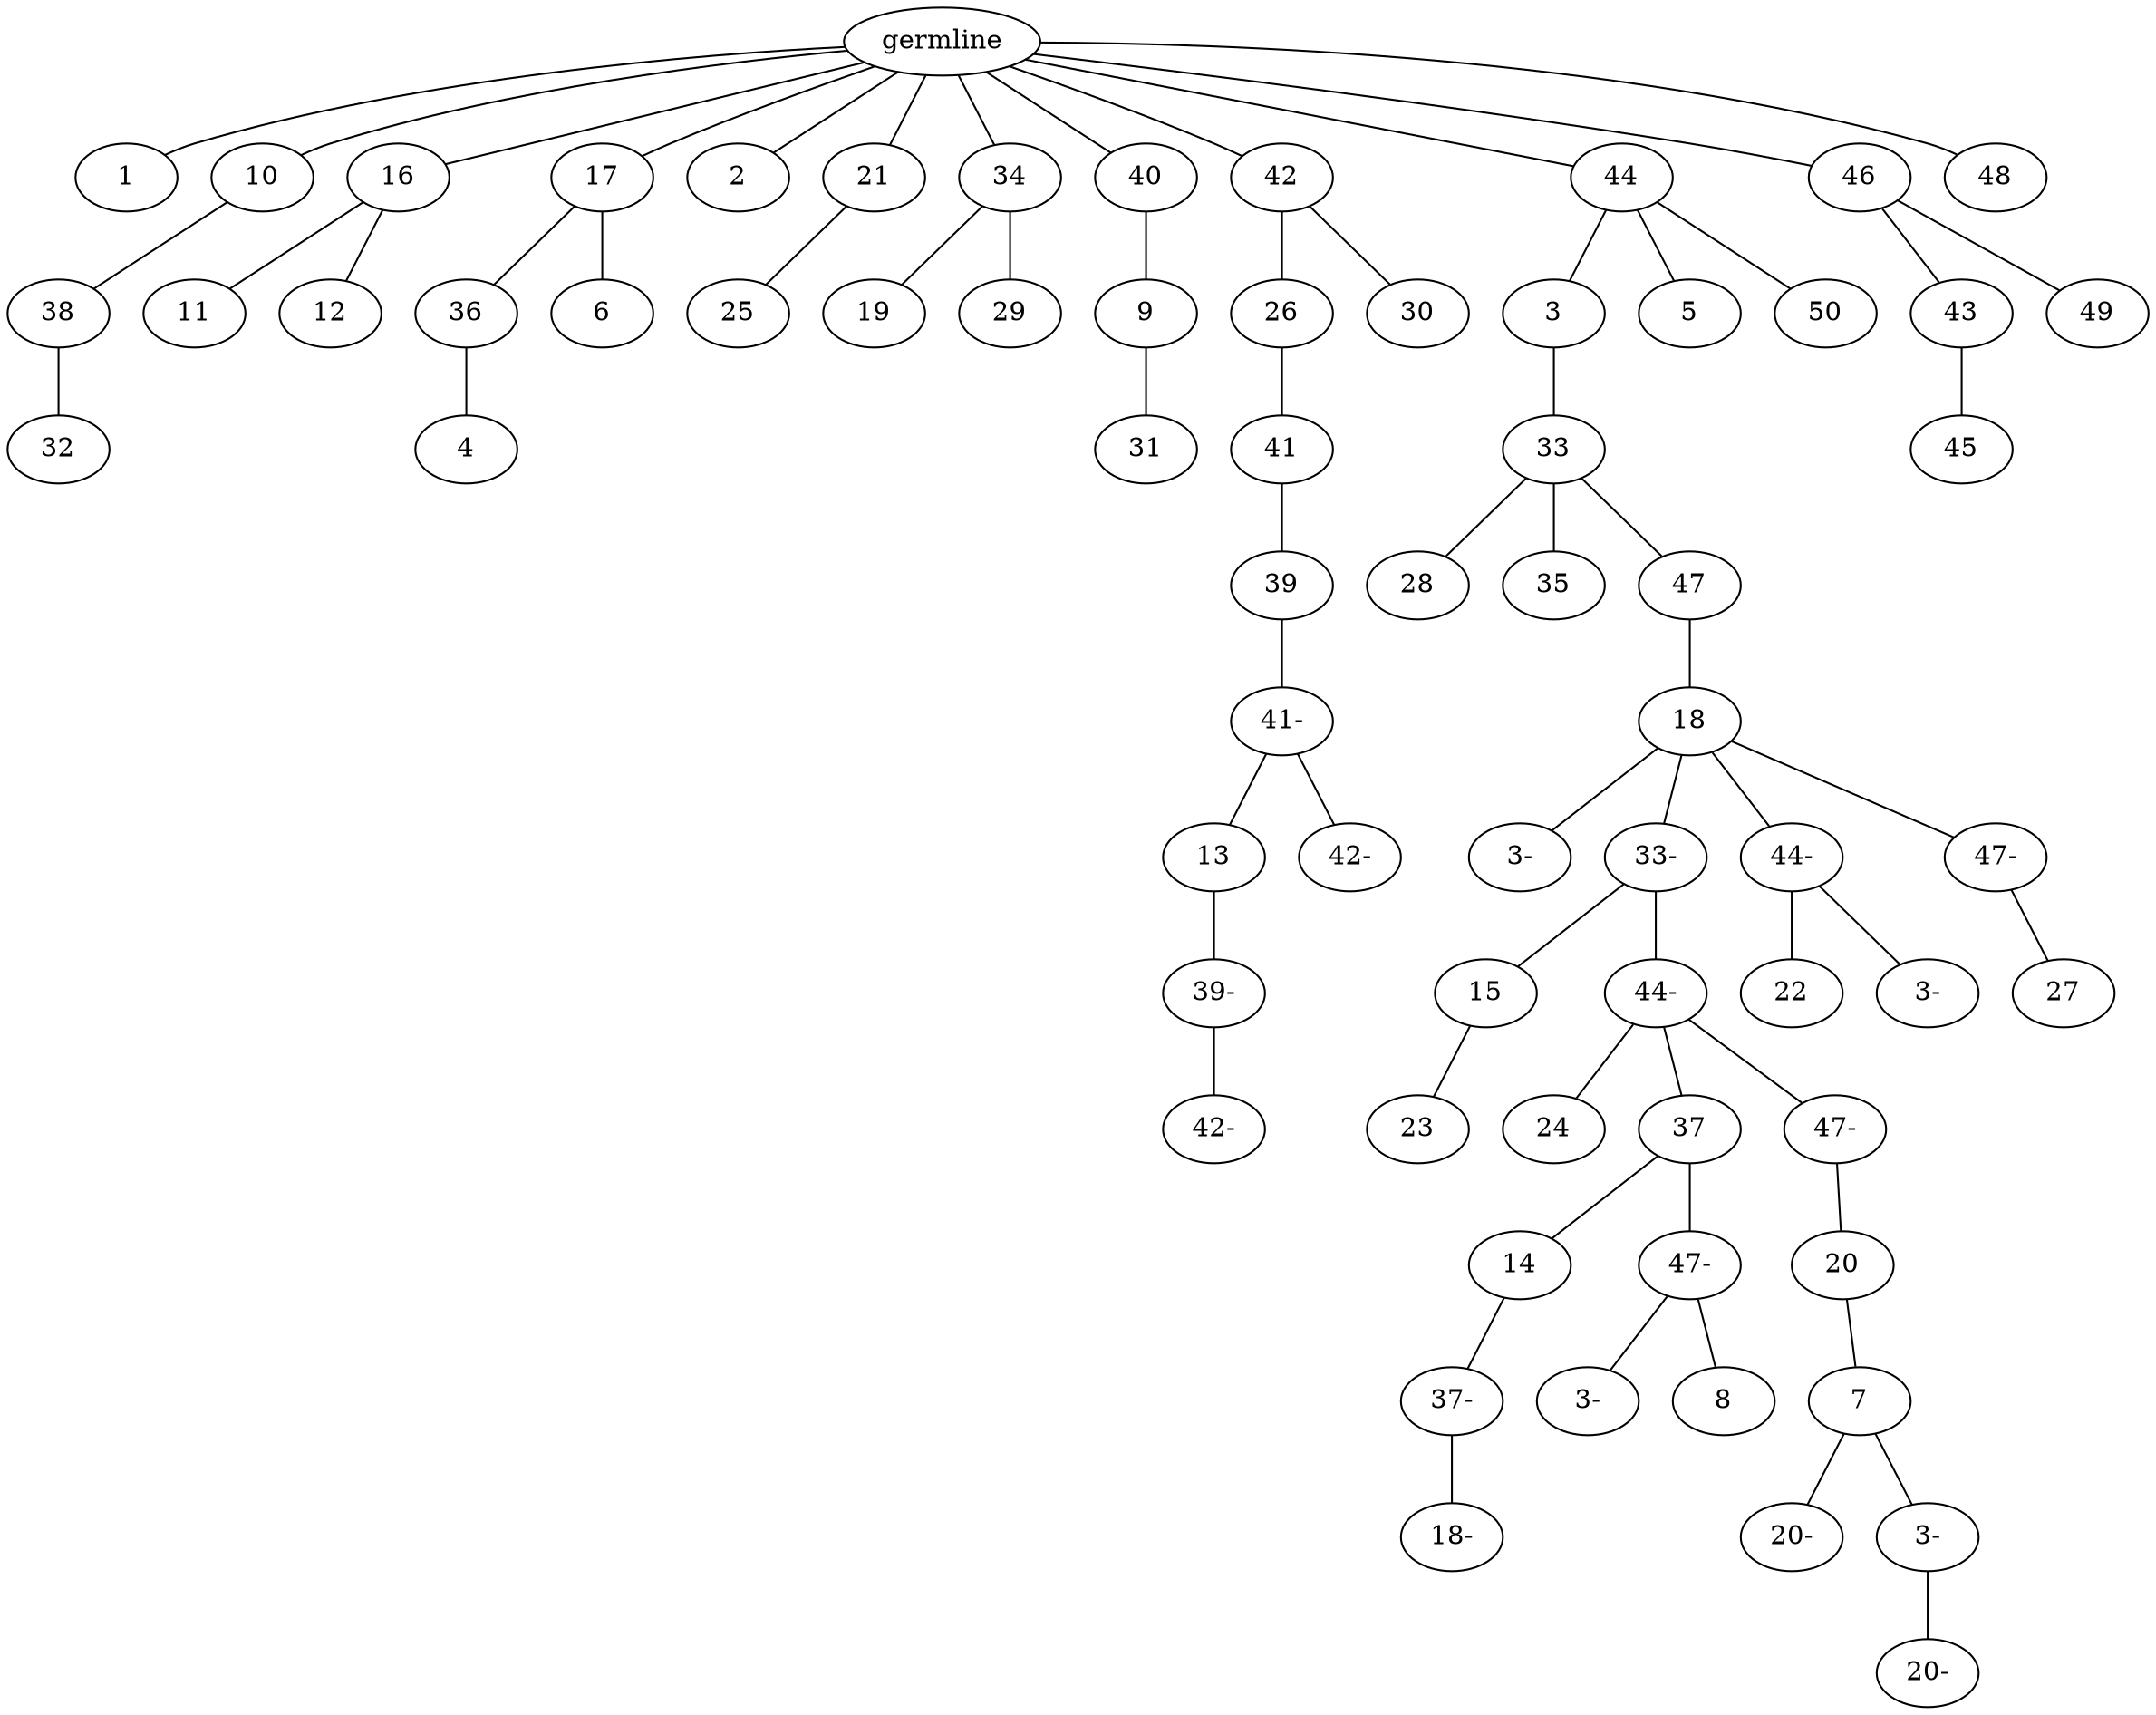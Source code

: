 graph tree {
    "140068813961008" [label="germline"];
    "140068812070432" [label="1"];
    "140068812027648" [label="10"];
    "140068812087648" [label="38"];
    "140068812089760" [label="32"];
    "140068812028896" [label="16"];
    "140068812090528" [label="11"];
    "140068812090096" [label="12"];
    "140068812090816" [label="17"];
    "140068812090048" [label="36"];
    "140068812089664" [label="4"];
    "140068812091344" [label="6"];
    "140068812091104" [label="2"];
    "140068812091008" [label="21"];
    "140068812090720" [label="25"];
    "140068812090672" [label="34"];
    "140068812090960" [label="19"];
    "140068812090912" [label="29"];
    "140068812091200" [label="40"];
    "140068812136944" [label="9"];
    "140068812136656" [label="31"];
    "140068812090336" [label="42"];
    "140068812137568" [label="26"];
    "140068812137184" [label="41"];
    "140068812137664" [label="39"];
    "140068812137952" [label="41-"];
    "140068812138240" [label="13"];
    "140068812138528" [label="39-"];
    "140068812138816" [label="42-"];
    "140068812138096" [label="42-"];
    "140068812137280" [label="30"];
    "140068812091296" [label="44"];
    "140068812136800" [label="3"];
    "140068812138480" [label="33"];
    "140068812138288" [label="28"];
    "140068812137808" [label="35"];
    "140068812136608" [label="47"];
    "140068812138336" [label="18"];
    "140068812978688" [label="3-"];
    "140068812139008" [label="33-"];
    "140068812139776" [label="15"];
    "140068812140064" [label="23"];
    "140068812139824" [label="44-"];
    "140068812140208" [label="24"];
    "140068812140400" [label="37"];
    "140068812144752" [label="14"];
    "140068812144896" [label="37-"];
    "140068812145520" [label="18-"];
    "140068812145424" [label="47-"];
    "140068812146048" [label="3-"];
    "140068812145328" [label="8"];
    "140068812140256" [label="47-"];
    "140068812146240" [label="20"];
    "140068812145856" [label="7"];
    "140068812146144" [label="20-"];
    "140068812145952" [label="3-"];
    "140068812146528" [label="20-"];
    "140068812139440" [label="44-"];
    "140068812139920" [label="22"];
    "140068812139200" [label="3-"];
    "140068812140304" [label="47-"];
    "140068812146000" [label="27"];
    "140068812137904" [label="5"];
    "140068812138048" [label="50"];
    "140068812090576" [label="46"];
    "140068812139536" [label="43"];
    "140068812137712" [label="45"];
    "140068812139632" [label="49"];
    "140068812139056" [label="48"];
    "140068813961008" -- "140068812070432";
    "140068813961008" -- "140068812027648";
    "140068813961008" -- "140068812028896";
    "140068813961008" -- "140068812090816";
    "140068813961008" -- "140068812091104";
    "140068813961008" -- "140068812091008";
    "140068813961008" -- "140068812090672";
    "140068813961008" -- "140068812091200";
    "140068813961008" -- "140068812090336";
    "140068813961008" -- "140068812091296";
    "140068813961008" -- "140068812090576";
    "140068813961008" -- "140068812139056";
    "140068812027648" -- "140068812087648";
    "140068812087648" -- "140068812089760";
    "140068812028896" -- "140068812090528";
    "140068812028896" -- "140068812090096";
    "140068812090816" -- "140068812090048";
    "140068812090816" -- "140068812091344";
    "140068812090048" -- "140068812089664";
    "140068812091008" -- "140068812090720";
    "140068812090672" -- "140068812090960";
    "140068812090672" -- "140068812090912";
    "140068812091200" -- "140068812136944";
    "140068812136944" -- "140068812136656";
    "140068812090336" -- "140068812137568";
    "140068812090336" -- "140068812137280";
    "140068812137568" -- "140068812137184";
    "140068812137184" -- "140068812137664";
    "140068812137664" -- "140068812137952";
    "140068812137952" -- "140068812138240";
    "140068812137952" -- "140068812138096";
    "140068812138240" -- "140068812138528";
    "140068812138528" -- "140068812138816";
    "140068812091296" -- "140068812136800";
    "140068812091296" -- "140068812137904";
    "140068812091296" -- "140068812138048";
    "140068812136800" -- "140068812138480";
    "140068812138480" -- "140068812138288";
    "140068812138480" -- "140068812137808";
    "140068812138480" -- "140068812136608";
    "140068812136608" -- "140068812138336";
    "140068812138336" -- "140068812978688";
    "140068812138336" -- "140068812139008";
    "140068812138336" -- "140068812139440";
    "140068812138336" -- "140068812140304";
    "140068812139008" -- "140068812139776";
    "140068812139008" -- "140068812139824";
    "140068812139776" -- "140068812140064";
    "140068812139824" -- "140068812140208";
    "140068812139824" -- "140068812140400";
    "140068812139824" -- "140068812140256";
    "140068812140400" -- "140068812144752";
    "140068812140400" -- "140068812145424";
    "140068812144752" -- "140068812144896";
    "140068812144896" -- "140068812145520";
    "140068812145424" -- "140068812146048";
    "140068812145424" -- "140068812145328";
    "140068812140256" -- "140068812146240";
    "140068812146240" -- "140068812145856";
    "140068812145856" -- "140068812146144";
    "140068812145856" -- "140068812145952";
    "140068812145952" -- "140068812146528";
    "140068812139440" -- "140068812139920";
    "140068812139440" -- "140068812139200";
    "140068812140304" -- "140068812146000";
    "140068812090576" -- "140068812139536";
    "140068812090576" -- "140068812139632";
    "140068812139536" -- "140068812137712";
}
